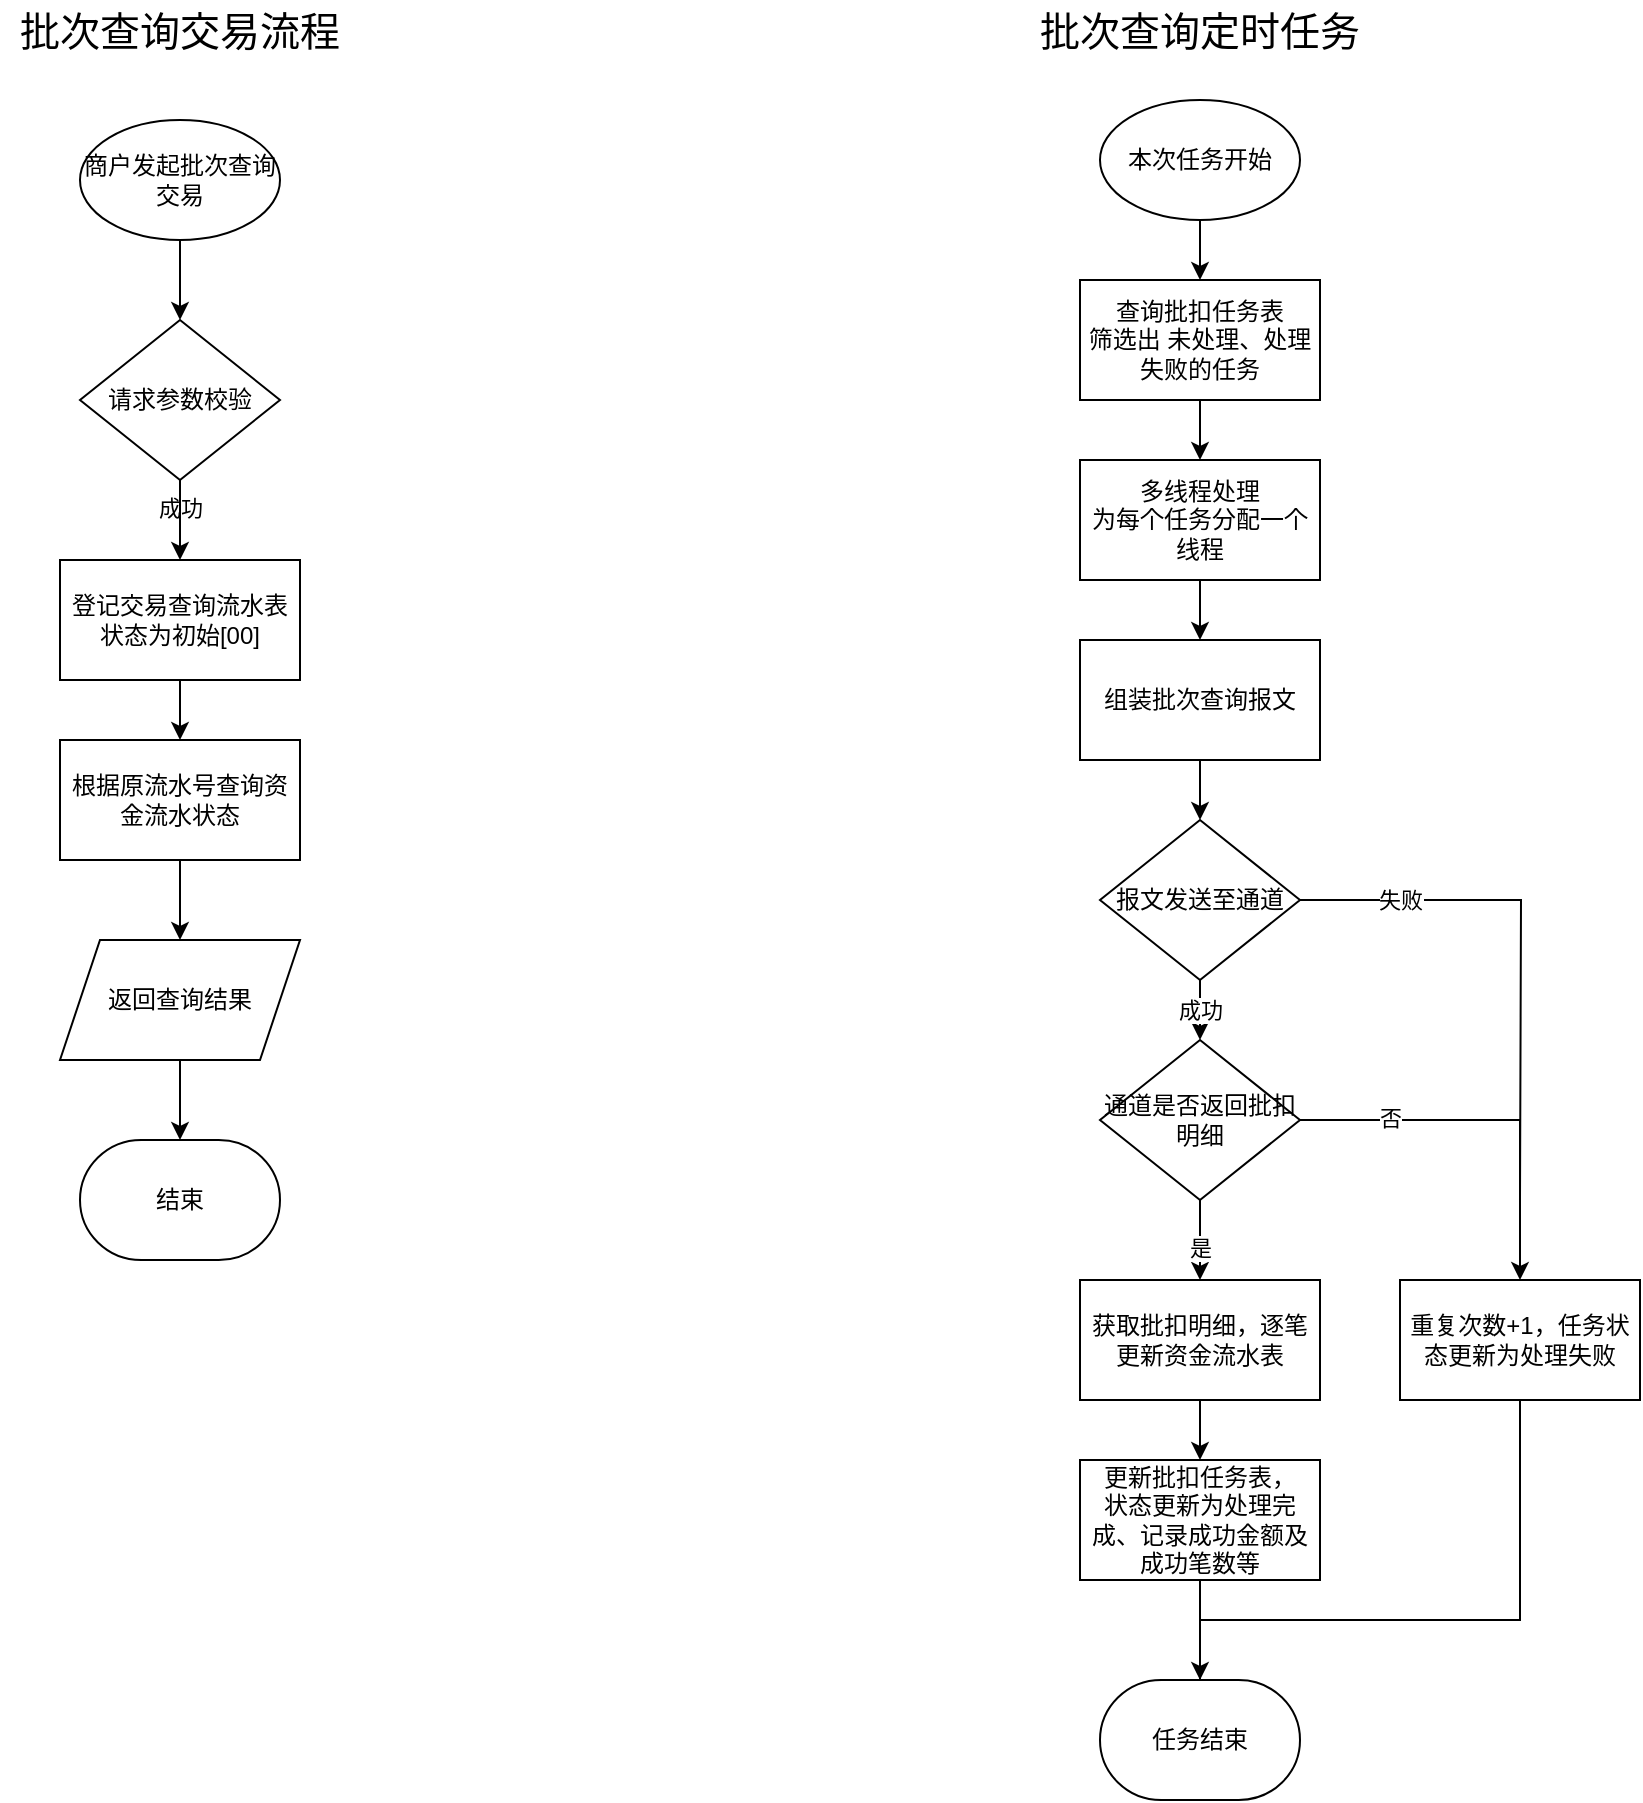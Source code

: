 <mxfile version="21.3.5" type="github">
  <diagram name="第 1 页" id="SNQtHYCIwjNwvBl_s8rR">
    <mxGraphModel dx="2006" dy="595" grid="1" gridSize="10" guides="1" tooltips="1" connect="1" arrows="1" fold="1" page="1" pageScale="1" pageWidth="980" pageHeight="1390" math="0" shadow="0">
      <root>
        <mxCell id="0" />
        <mxCell id="1" parent="0" />
        <mxCell id="BmoRcRNRuyIgXf3-Gvv6-1" value="" style="edgeStyle=orthogonalEdgeStyle;orthogonalLoop=1;jettySize=auto;html=1;" parent="1" source="BmoRcRNRuyIgXf3-Gvv6-2" target="BmoRcRNRuyIgXf3-Gvv6-4" edge="1">
          <mxGeometry relative="1" as="geometry" />
        </mxCell>
        <mxCell id="BmoRcRNRuyIgXf3-Gvv6-2" value="商户发起批次查询交易" style="strokeWidth=1;html=1;shape=mxgraph.flowchart.start_1;whiteSpace=wrap;labelBackgroundColor=none;rounded=0;" parent="1" vertex="1">
          <mxGeometry x="-900" y="90" width="100" height="60" as="geometry" />
        </mxCell>
        <mxCell id="BmoRcRNRuyIgXf3-Gvv6-3" value="成功" style="edgeLabel;html=1;align=center;verticalAlign=middle;resizable=0;points=[];" parent="1" vertex="1" connectable="0">
          <mxGeometry x="-850" y="283.684" as="geometry" />
        </mxCell>
        <mxCell id="uFycqHkmEpAXYmNUCSOf-1" value="" style="edgeStyle=orthogonalEdgeStyle;rounded=0;orthogonalLoop=1;jettySize=auto;html=1;" edge="1" parent="1" source="BmoRcRNRuyIgXf3-Gvv6-4" target="BmoRcRNRuyIgXf3-Gvv6-7">
          <mxGeometry relative="1" as="geometry" />
        </mxCell>
        <mxCell id="BmoRcRNRuyIgXf3-Gvv6-4" value="请求参数校验" style="rhombus;whiteSpace=wrap;html=1;strokeWidth=1;labelBackgroundColor=none;rounded=0;" parent="1" vertex="1">
          <mxGeometry x="-900" y="190" width="100" height="80" as="geometry" />
        </mxCell>
        <mxCell id="BmoRcRNRuyIgXf3-Gvv6-5" value="结束" style="strokeWidth=1;html=1;shape=mxgraph.flowchart.terminator;whiteSpace=wrap;labelBackgroundColor=none;rounded=0;" parent="1" vertex="1">
          <mxGeometry x="-900" y="600" width="100" height="60" as="geometry" />
        </mxCell>
        <mxCell id="BmoRcRNRuyIgXf3-Gvv6-6" value="" style="edgeStyle=orthogonalEdgeStyle;orthogonalLoop=1;jettySize=auto;html=1;" parent="1" source="BmoRcRNRuyIgXf3-Gvv6-7" target="BmoRcRNRuyIgXf3-Gvv6-9" edge="1">
          <mxGeometry relative="1" as="geometry" />
        </mxCell>
        <mxCell id="BmoRcRNRuyIgXf3-Gvv6-7" value="登记交易查询流水表&lt;br&gt;状态为初始[00]" style="whiteSpace=wrap;html=1;strokeWidth=1;labelBackgroundColor=none;rounded=0;" parent="1" vertex="1">
          <mxGeometry x="-910" y="310" width="120" height="60" as="geometry" />
        </mxCell>
        <mxCell id="BmoRcRNRuyIgXf3-Gvv6-8" value="" style="edgeStyle=orthogonalEdgeStyle;orthogonalLoop=1;jettySize=auto;html=1;" parent="1" source="BmoRcRNRuyIgXf3-Gvv6-9" target="BmoRcRNRuyIgXf3-Gvv6-11" edge="1">
          <mxGeometry relative="1" as="geometry" />
        </mxCell>
        <mxCell id="BmoRcRNRuyIgXf3-Gvv6-9" value="根据原流水号查询资金流水状态" style="whiteSpace=wrap;html=1;strokeWidth=1;labelBackgroundColor=none;rounded=0;" parent="1" vertex="1">
          <mxGeometry x="-910" y="400" width="120" height="60" as="geometry" />
        </mxCell>
        <mxCell id="BmoRcRNRuyIgXf3-Gvv6-10" value="" style="edgeStyle=orthogonalEdgeStyle;orthogonalLoop=1;jettySize=auto;html=1;" parent="1" source="BmoRcRNRuyIgXf3-Gvv6-11" target="BmoRcRNRuyIgXf3-Gvv6-5" edge="1">
          <mxGeometry relative="1" as="geometry" />
        </mxCell>
        <mxCell id="BmoRcRNRuyIgXf3-Gvv6-11" value="返回查询结果" style="shape=parallelogram;perimeter=parallelogramPerimeter;whiteSpace=wrap;html=1;fixedSize=1;strokeWidth=1;labelBackgroundColor=none;rounded=0;" parent="1" vertex="1">
          <mxGeometry x="-910" y="500" width="120" height="60" as="geometry" />
        </mxCell>
        <mxCell id="BmoRcRNRuyIgXf3-Gvv6-12" value="批次查询交易流程" style="text;html=1;strokeColor=none;fillColor=none;align=center;verticalAlign=middle;whiteSpace=wrap;rounded=0;fontSize=20;labelBackgroundColor=none;" parent="1" vertex="1">
          <mxGeometry x="-940" y="30" width="180" height="30" as="geometry" />
        </mxCell>
        <mxCell id="uFycqHkmEpAXYmNUCSOf-2" value="批次查询定时任务" style="text;html=1;strokeColor=none;fillColor=none;align=center;verticalAlign=middle;whiteSpace=wrap;rounded=0;fontSize=20;labelBackgroundColor=none;" vertex="1" parent="1">
          <mxGeometry x="-450" y="30" width="220" height="30" as="geometry" />
        </mxCell>
        <mxCell id="uFycqHkmEpAXYmNUCSOf-7" value="" style="edgeStyle=orthogonalEdgeStyle;rounded=0;orthogonalLoop=1;jettySize=auto;html=1;" edge="1" parent="1" source="uFycqHkmEpAXYmNUCSOf-5" target="uFycqHkmEpAXYmNUCSOf-6">
          <mxGeometry relative="1" as="geometry" />
        </mxCell>
        <mxCell id="uFycqHkmEpAXYmNUCSOf-5" value="本次任务开始" style="strokeWidth=1;html=1;shape=mxgraph.flowchart.start_1;whiteSpace=wrap;labelBackgroundColor=none;rounded=0;" vertex="1" parent="1">
          <mxGeometry x="-390" y="80" width="100" height="60" as="geometry" />
        </mxCell>
        <mxCell id="uFycqHkmEpAXYmNUCSOf-9" value="" style="edgeStyle=orthogonalEdgeStyle;rounded=0;orthogonalLoop=1;jettySize=auto;html=1;" edge="1" parent="1" source="uFycqHkmEpAXYmNUCSOf-6" target="uFycqHkmEpAXYmNUCSOf-8">
          <mxGeometry relative="1" as="geometry" />
        </mxCell>
        <mxCell id="uFycqHkmEpAXYmNUCSOf-6" value="查询批扣任务表&lt;br&gt;筛选出 未处理、处理失败的任务" style="whiteSpace=wrap;html=1;strokeWidth=1;labelBackgroundColor=none;rounded=0;" vertex="1" parent="1">
          <mxGeometry x="-400" y="170" width="120" height="60" as="geometry" />
        </mxCell>
        <mxCell id="uFycqHkmEpAXYmNUCSOf-11" value="" style="edgeStyle=orthogonalEdgeStyle;rounded=0;orthogonalLoop=1;jettySize=auto;html=1;" edge="1" parent="1" source="uFycqHkmEpAXYmNUCSOf-8" target="uFycqHkmEpAXYmNUCSOf-10">
          <mxGeometry relative="1" as="geometry" />
        </mxCell>
        <mxCell id="uFycqHkmEpAXYmNUCSOf-8" value="多线程处理&lt;br&gt;为每个任务分配一个线程" style="whiteSpace=wrap;html=1;strokeWidth=1;labelBackgroundColor=none;rounded=0;" vertex="1" parent="1">
          <mxGeometry x="-400" y="260" width="120" height="60" as="geometry" />
        </mxCell>
        <mxCell id="uFycqHkmEpAXYmNUCSOf-17" value="" style="edgeStyle=orthogonalEdgeStyle;rounded=0;orthogonalLoop=1;jettySize=auto;html=1;" edge="1" parent="1" source="uFycqHkmEpAXYmNUCSOf-10" target="uFycqHkmEpAXYmNUCSOf-14">
          <mxGeometry relative="1" as="geometry" />
        </mxCell>
        <mxCell id="uFycqHkmEpAXYmNUCSOf-10" value="组装批次查询报文" style="whiteSpace=wrap;html=1;strokeWidth=1;labelBackgroundColor=none;rounded=0;" vertex="1" parent="1">
          <mxGeometry x="-400" y="350" width="120" height="60" as="geometry" />
        </mxCell>
        <mxCell id="uFycqHkmEpAXYmNUCSOf-22" value="" style="edgeStyle=orthogonalEdgeStyle;rounded=0;orthogonalLoop=1;jettySize=auto;html=1;endArrow=none;endFill=0;" edge="1" parent="1" source="uFycqHkmEpAXYmNUCSOf-14">
          <mxGeometry relative="1" as="geometry">
            <mxPoint x="-180" y="630" as="targetPoint" />
          </mxGeometry>
        </mxCell>
        <mxCell id="uFycqHkmEpAXYmNUCSOf-23" value="失败" style="edgeLabel;html=1;align=center;verticalAlign=middle;resizable=0;points=[];" vertex="1" connectable="0" parent="uFycqHkmEpAXYmNUCSOf-22">
          <mxGeometry x="-0.356" y="2" relative="1" as="geometry">
            <mxPoint x="-34" y="2" as="offset" />
          </mxGeometry>
        </mxCell>
        <mxCell id="uFycqHkmEpAXYmNUCSOf-26" value="成功" style="edgeStyle=orthogonalEdgeStyle;rounded=0;orthogonalLoop=1;jettySize=auto;html=1;" edge="1" parent="1" source="uFycqHkmEpAXYmNUCSOf-14" target="uFycqHkmEpAXYmNUCSOf-25">
          <mxGeometry relative="1" as="geometry" />
        </mxCell>
        <mxCell id="uFycqHkmEpAXYmNUCSOf-14" value="报文发送至通道" style="rhombus;whiteSpace=wrap;html=1;strokeWidth=1;labelBackgroundColor=none;rounded=0;" vertex="1" parent="1">
          <mxGeometry x="-390" y="440" width="100" height="80" as="geometry" />
        </mxCell>
        <mxCell id="uFycqHkmEpAXYmNUCSOf-36" value="" style="edgeStyle=orthogonalEdgeStyle;rounded=0;orthogonalLoop=1;jettySize=auto;html=1;" edge="1" parent="1" source="uFycqHkmEpAXYmNUCSOf-18" target="uFycqHkmEpAXYmNUCSOf-35">
          <mxGeometry relative="1" as="geometry" />
        </mxCell>
        <mxCell id="uFycqHkmEpAXYmNUCSOf-18" value="获取批扣明细，逐笔更新资金流水表" style="whiteSpace=wrap;html=1;strokeWidth=1;labelBackgroundColor=none;rounded=0;" vertex="1" parent="1">
          <mxGeometry x="-400" y="670" width="120" height="60" as="geometry" />
        </mxCell>
        <mxCell id="uFycqHkmEpAXYmNUCSOf-40" value="" style="edgeStyle=orthogonalEdgeStyle;rounded=0;orthogonalLoop=1;jettySize=auto;html=1;endArrow=none;endFill=0;" edge="1" parent="1" source="uFycqHkmEpAXYmNUCSOf-24">
          <mxGeometry relative="1" as="geometry">
            <mxPoint x="-340" y="910" as="targetPoint" />
            <Array as="points">
              <mxPoint x="-180" y="840" />
              <mxPoint x="-340" y="840" />
            </Array>
          </mxGeometry>
        </mxCell>
        <mxCell id="uFycqHkmEpAXYmNUCSOf-24" value="重复次数+1，任务状态更新为处理失败" style="whiteSpace=wrap;html=1;strokeWidth=1;labelBackgroundColor=none;rounded=0;" vertex="1" parent="1">
          <mxGeometry x="-240" y="670" width="120" height="60" as="geometry" />
        </mxCell>
        <mxCell id="uFycqHkmEpAXYmNUCSOf-27" value="" style="edgeStyle=orthogonalEdgeStyle;rounded=0;orthogonalLoop=1;jettySize=auto;html=1;" edge="1" parent="1" source="uFycqHkmEpAXYmNUCSOf-25" target="uFycqHkmEpAXYmNUCSOf-18">
          <mxGeometry relative="1" as="geometry" />
        </mxCell>
        <mxCell id="uFycqHkmEpAXYmNUCSOf-28" value="是" style="edgeLabel;html=1;align=center;verticalAlign=middle;resizable=0;points=[];" vertex="1" connectable="0" parent="uFycqHkmEpAXYmNUCSOf-27">
          <mxGeometry x="-0.438" y="1" relative="1" as="geometry">
            <mxPoint x="-1" y="13" as="offset" />
          </mxGeometry>
        </mxCell>
        <mxCell id="uFycqHkmEpAXYmNUCSOf-33" value="" style="edgeStyle=orthogonalEdgeStyle;rounded=0;orthogonalLoop=1;jettySize=auto;html=1;entryX=0.5;entryY=0;entryDx=0;entryDy=0;" edge="1" parent="1" source="uFycqHkmEpAXYmNUCSOf-25" target="uFycqHkmEpAXYmNUCSOf-24">
          <mxGeometry relative="1" as="geometry">
            <mxPoint x="-210" y="620" as="targetPoint" />
          </mxGeometry>
        </mxCell>
        <mxCell id="uFycqHkmEpAXYmNUCSOf-34" value="否" style="edgeLabel;html=1;align=center;verticalAlign=middle;resizable=0;points=[];" vertex="1" connectable="0" parent="uFycqHkmEpAXYmNUCSOf-33">
          <mxGeometry x="-0.524" y="2" relative="1" as="geometry">
            <mxPoint y="1" as="offset" />
          </mxGeometry>
        </mxCell>
        <mxCell id="uFycqHkmEpAXYmNUCSOf-25" value="通道是否返回批扣明细" style="rhombus;whiteSpace=wrap;html=1;strokeWidth=1;labelBackgroundColor=none;rounded=0;" vertex="1" parent="1">
          <mxGeometry x="-390" y="550" width="100" height="80" as="geometry" />
        </mxCell>
        <mxCell id="uFycqHkmEpAXYmNUCSOf-38" value="" style="edgeStyle=orthogonalEdgeStyle;rounded=0;orthogonalLoop=1;jettySize=auto;html=1;" edge="1" parent="1" source="uFycqHkmEpAXYmNUCSOf-35" target="uFycqHkmEpAXYmNUCSOf-37">
          <mxGeometry relative="1" as="geometry" />
        </mxCell>
        <mxCell id="uFycqHkmEpAXYmNUCSOf-35" value="更新批扣任务表，&lt;br&gt;状态更新为处理完成、记录成功金额及成功笔数等" style="whiteSpace=wrap;html=1;strokeWidth=1;labelBackgroundColor=none;rounded=0;" vertex="1" parent="1">
          <mxGeometry x="-400" y="760" width="120" height="60" as="geometry" />
        </mxCell>
        <mxCell id="uFycqHkmEpAXYmNUCSOf-37" value="任务结束" style="strokeWidth=1;html=1;shape=mxgraph.flowchart.terminator;whiteSpace=wrap;" vertex="1" parent="1">
          <mxGeometry x="-390" y="870" width="100" height="60" as="geometry" />
        </mxCell>
      </root>
    </mxGraphModel>
  </diagram>
</mxfile>
